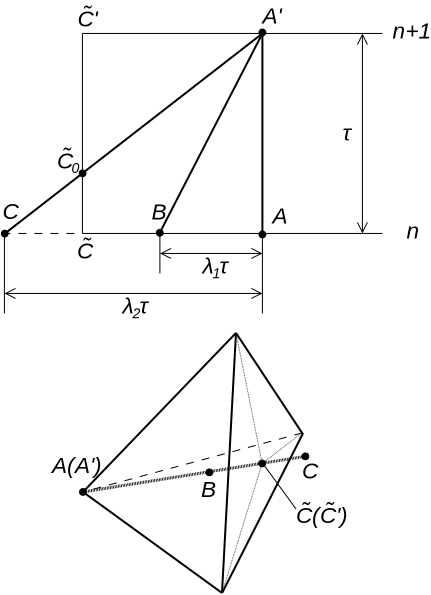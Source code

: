 <?xml version="1.0" encoding="UTF-8"?>
<dia:diagram xmlns:dia="http://www.lysator.liu.se/~alla/dia/">
  <dia:layer name="Фон" visible="true" active="true">
    <dia:object type="Standard - Line" version="0" id="O0">
      <dia:attribute name="obj_pos">
        <dia:point val="16,5"/>
      </dia:attribute>
      <dia:attribute name="obj_bb">
        <dia:rectangle val="15.975,4.975;31.025,5.025"/>
      </dia:attribute>
      <dia:attribute name="conn_endpoints">
        <dia:point val="16,5"/>
        <dia:point val="31,5"/>
      </dia:attribute>
      <dia:attribute name="numcp">
        <dia:int val="1"/>
      </dia:attribute>
      <dia:attribute name="line_width">
        <dia:real val="0.05"/>
      </dia:attribute>
    </dia:object>
    <dia:object type="Standard - Line" version="0" id="O1">
      <dia:attribute name="obj_pos">
        <dia:point val="16,15"/>
      </dia:attribute>
      <dia:attribute name="obj_bb">
        <dia:rectangle val="15.975,14.975;31.025,15.025"/>
      </dia:attribute>
      <dia:attribute name="conn_endpoints">
        <dia:point val="16,15"/>
        <dia:point val="31,15"/>
      </dia:attribute>
      <dia:attribute name="numcp">
        <dia:int val="1"/>
      </dia:attribute>
      <dia:attribute name="line_width">
        <dia:real val="0.05"/>
      </dia:attribute>
    </dia:object>
    <dia:object type="Standard - Line" version="0" id="O2">
      <dia:attribute name="obj_pos">
        <dia:point val="25,4.8"/>
      </dia:attribute>
      <dia:attribute name="obj_bb">
        <dia:rectangle val="24.779,4.729;25.221,15.271"/>
      </dia:attribute>
      <dia:attribute name="conn_endpoints">
        <dia:point val="25,4.8"/>
        <dia:point val="25,15.2"/>
      </dia:attribute>
      <dia:attribute name="numcp">
        <dia:int val="1"/>
      </dia:attribute>
      <dia:attribute name="line_width">
        <dia:real val="0.1"/>
      </dia:attribute>
      <dia:attribute name="start_arrow">
        <dia:enum val="8"/>
      </dia:attribute>
      <dia:attribute name="start_arrow_length">
        <dia:real val="0.3"/>
      </dia:attribute>
      <dia:attribute name="start_arrow_width">
        <dia:real val="0.3"/>
      </dia:attribute>
      <dia:attribute name="end_arrow">
        <dia:enum val="8"/>
      </dia:attribute>
      <dia:attribute name="end_arrow_length">
        <dia:real val="0.3"/>
      </dia:attribute>
      <dia:attribute name="end_arrow_width">
        <dia:real val="0.3"/>
      </dia:attribute>
    </dia:object>
    <dia:object type="Standard - Line" version="0" id="O3">
      <dia:attribute name="obj_pos">
        <dia:point val="25,5"/>
      </dia:attribute>
      <dia:attribute name="obj_bb">
        <dia:rectangle val="19.672,4.933;25.067,15.167"/>
      </dia:attribute>
      <dia:attribute name="conn_endpoints">
        <dia:point val="25,5"/>
        <dia:point val="19.8,15.1"/>
      </dia:attribute>
      <dia:attribute name="numcp">
        <dia:int val="1"/>
      </dia:attribute>
      <dia:attribute name="line_width">
        <dia:real val="0.1"/>
      </dia:attribute>
      <dia:attribute name="end_arrow">
        <dia:enum val="8"/>
      </dia:attribute>
      <dia:attribute name="end_arrow_length">
        <dia:real val="0.3"/>
      </dia:attribute>
      <dia:attribute name="end_arrow_width">
        <dia:real val="0.3"/>
      </dia:attribute>
    </dia:object>
    <dia:object type="Standard - Line" version="0" id="O4">
      <dia:attribute name="obj_pos">
        <dia:point val="25,5"/>
      </dia:attribute>
      <dia:attribute name="obj_bb">
        <dia:rectangle val="11.93,4.93;25.07,15.182"/>
      </dia:attribute>
      <dia:attribute name="conn_endpoints">
        <dia:point val="25,5"/>
        <dia:point val="12,15.1"/>
      </dia:attribute>
      <dia:attribute name="numcp">
        <dia:int val="1"/>
      </dia:attribute>
      <dia:attribute name="line_width">
        <dia:real val="0.1"/>
      </dia:attribute>
      <dia:attribute name="end_arrow">
        <dia:enum val="8"/>
      </dia:attribute>
      <dia:attribute name="end_arrow_length">
        <dia:real val="0.3"/>
      </dia:attribute>
      <dia:attribute name="end_arrow_width">
        <dia:real val="0.3"/>
      </dia:attribute>
    </dia:object>
    <dia:object type="Standard - Line" version="0" id="O5">
      <dia:attribute name="obj_pos">
        <dia:point val="30,5"/>
      </dia:attribute>
      <dia:attribute name="obj_bb">
        <dia:rectangle val="29.709,4.975;30.291,15.025"/>
      </dia:attribute>
      <dia:attribute name="conn_endpoints">
        <dia:point val="30,5"/>
        <dia:point val="30,15"/>
      </dia:attribute>
      <dia:attribute name="numcp">
        <dia:int val="1"/>
      </dia:attribute>
      <dia:attribute name="line_width">
        <dia:real val="0.05"/>
      </dia:attribute>
      <dia:attribute name="start_arrow">
        <dia:enum val="1"/>
      </dia:attribute>
      <dia:attribute name="start_arrow_length">
        <dia:real val="0.5"/>
      </dia:attribute>
      <dia:attribute name="start_arrow_width">
        <dia:real val="0.5"/>
      </dia:attribute>
      <dia:attribute name="end_arrow">
        <dia:enum val="1"/>
      </dia:attribute>
      <dia:attribute name="end_arrow_length">
        <dia:real val="0.5"/>
      </dia:attribute>
      <dia:attribute name="end_arrow_width">
        <dia:real val="0.5"/>
      </dia:attribute>
    </dia:object>
    <dia:object type="Standard - Line" version="0" id="O6">
      <dia:attribute name="obj_pos">
        <dia:point val="12.1,18"/>
      </dia:attribute>
      <dia:attribute name="obj_bb">
        <dia:rectangle val="12.075,17.709;25.025,18.291"/>
      </dia:attribute>
      <dia:attribute name="conn_endpoints">
        <dia:point val="12.1,18"/>
        <dia:point val="25,18"/>
      </dia:attribute>
      <dia:attribute name="numcp">
        <dia:int val="1"/>
      </dia:attribute>
      <dia:attribute name="line_width">
        <dia:real val="0.05"/>
      </dia:attribute>
      <dia:attribute name="start_arrow">
        <dia:enum val="1"/>
      </dia:attribute>
      <dia:attribute name="start_arrow_length">
        <dia:real val="0.5"/>
      </dia:attribute>
      <dia:attribute name="start_arrow_width">
        <dia:real val="0.5"/>
      </dia:attribute>
      <dia:attribute name="end_arrow">
        <dia:enum val="1"/>
      </dia:attribute>
      <dia:attribute name="end_arrow_length">
        <dia:real val="0.5"/>
      </dia:attribute>
      <dia:attribute name="end_arrow_width">
        <dia:real val="0.5"/>
      </dia:attribute>
    </dia:object>
    <dia:object type="Standard - Line" version="0" id="O7">
      <dia:attribute name="obj_pos">
        <dia:point val="19.875,16"/>
      </dia:attribute>
      <dia:attribute name="obj_bb">
        <dia:rectangle val="19.85,15.71;25.025,16.291"/>
      </dia:attribute>
      <dia:attribute name="conn_endpoints">
        <dia:point val="19.875,16"/>
        <dia:point val="25,16"/>
      </dia:attribute>
      <dia:attribute name="numcp">
        <dia:int val="1"/>
      </dia:attribute>
      <dia:attribute name="line_width">
        <dia:real val="0.05"/>
      </dia:attribute>
      <dia:attribute name="start_arrow">
        <dia:enum val="1"/>
      </dia:attribute>
      <dia:attribute name="start_arrow_length">
        <dia:real val="0.5"/>
      </dia:attribute>
      <dia:attribute name="start_arrow_width">
        <dia:real val="0.5"/>
      </dia:attribute>
      <dia:attribute name="end_arrow">
        <dia:enum val="1"/>
      </dia:attribute>
      <dia:attribute name="end_arrow_length">
        <dia:real val="0.5"/>
      </dia:attribute>
      <dia:attribute name="end_arrow_width">
        <dia:real val="0.5"/>
      </dia:attribute>
      <dia:connections>
        <dia:connection handle="0" to="O10" connection="0"/>
      </dia:connections>
    </dia:object>
    <dia:object type="Standard - Line" version="0" id="O8">
      <dia:attribute name="obj_pos">
        <dia:point val="12.1,15"/>
      </dia:attribute>
      <dia:attribute name="obj_bb">
        <dia:rectangle val="12.075,14.975;12.125,19.025"/>
      </dia:attribute>
      <dia:attribute name="conn_endpoints">
        <dia:point val="12.1,15"/>
        <dia:point val="12.1,19"/>
      </dia:attribute>
      <dia:attribute name="numcp">
        <dia:int val="1"/>
      </dia:attribute>
      <dia:attribute name="line_width">
        <dia:real val="0.05"/>
      </dia:attribute>
    </dia:object>
    <dia:object type="Standard - Line" version="0" id="O9">
      <dia:attribute name="obj_pos">
        <dia:point val="25,15"/>
      </dia:attribute>
      <dia:attribute name="obj_bb">
        <dia:rectangle val="24.975,14.975;25.025,19.025"/>
      </dia:attribute>
      <dia:attribute name="conn_endpoints">
        <dia:point val="25,15"/>
        <dia:point val="25,19"/>
      </dia:attribute>
      <dia:attribute name="numcp">
        <dia:int val="1"/>
      </dia:attribute>
      <dia:attribute name="line_width">
        <dia:real val="0.05"/>
      </dia:attribute>
    </dia:object>
    <dia:object type="Standard - Line" version="0" id="O10">
      <dia:attribute name="obj_pos">
        <dia:point val="19.875,15"/>
      </dia:attribute>
      <dia:attribute name="obj_bb">
        <dia:rectangle val="19.85,14.975;19.9,17.025"/>
      </dia:attribute>
      <dia:attribute name="conn_endpoints">
        <dia:point val="19.875,15"/>
        <dia:point val="19.875,17"/>
      </dia:attribute>
      <dia:attribute name="numcp">
        <dia:int val="1"/>
      </dia:attribute>
      <dia:attribute name="line_width">
        <dia:real val="0.05"/>
      </dia:attribute>
    </dia:object>
    <dia:object type="Standard - Line" version="0" id="O11">
      <dia:attribute name="obj_pos">
        <dia:point val="23.679,19.975"/>
      </dia:attribute>
      <dia:attribute name="obj_bb">
        <dia:rectangle val="23.649,19.946;24.983,26.361"/>
      </dia:attribute>
      <dia:attribute name="conn_endpoints">
        <dia:point val="23.679,19.975"/>
        <dia:point val="24.954,26.332"/>
      </dia:attribute>
      <dia:attribute name="numcp">
        <dia:int val="1"/>
      </dia:attribute>
      <dia:attribute name="line_color">
        <dia:color val="#4d4d4d"/>
      </dia:attribute>
      <dia:attribute name="line_width">
        <dia:real val="0.05"/>
      </dia:attribute>
      <dia:attribute name="line_style">
        <dia:enum val="4"/>
      </dia:attribute>
      <dia:attribute name="dashlength">
        <dia:real val="0.4"/>
      </dia:attribute>
      <dia:connections>
        <dia:connection handle="1" to="O48" connection="8"/>
      </dia:connections>
    </dia:object>
    <dia:object type="Standard - Line" version="0" id="O12">
      <dia:attribute name="obj_pos">
        <dia:point val="23.679,19.975"/>
      </dia:attribute>
      <dia:attribute name="obj_bb">
        <dia:rectangle val="22.926,19.922;23.732,33.028"/>
      </dia:attribute>
      <dia:attribute name="conn_endpoints">
        <dia:point val="23.679,19.975"/>
        <dia:point val="22.979,32.975"/>
      </dia:attribute>
      <dia:attribute name="numcp">
        <dia:int val="1"/>
      </dia:attribute>
      <dia:attribute name="line_width">
        <dia:real val="0.1"/>
      </dia:attribute>
    </dia:object>
    <dia:object type="Standard - Line" version="0" id="O13">
      <dia:attribute name="obj_pos">
        <dia:point val="23.679,19.975"/>
      </dia:attribute>
      <dia:attribute name="obj_bb">
        <dia:rectangle val="16.076,19.904;23.75,27.873"/>
      </dia:attribute>
      <dia:attribute name="conn_endpoints">
        <dia:point val="23.679,19.975"/>
        <dia:point val="16.147,27.802"/>
      </dia:attribute>
      <dia:attribute name="numcp">
        <dia:int val="1"/>
      </dia:attribute>
      <dia:attribute name="line_width">
        <dia:real val="0.1"/>
      </dia:attribute>
      <dia:connections>
        <dia:connection handle="1" to="O19" connection="8"/>
      </dia:connections>
    </dia:object>
    <dia:object type="Standard - Line" version="0" id="O14">
      <dia:attribute name="obj_pos">
        <dia:point val="16.167,28.025"/>
      </dia:attribute>
      <dia:attribute name="obj_bb">
        <dia:rectangle val="16.097,27.955;23.049,33.045"/>
      </dia:attribute>
      <dia:attribute name="conn_endpoints">
        <dia:point val="16.167,28.025"/>
        <dia:point val="22.979,32.975"/>
      </dia:attribute>
      <dia:attribute name="numcp">
        <dia:int val="1"/>
      </dia:attribute>
      <dia:attribute name="line_width">
        <dia:real val="0.1"/>
      </dia:attribute>
      <dia:connections>
        <dia:connection handle="0" to="O19" connection="8"/>
      </dia:connections>
    </dia:object>
    <dia:object type="Standard - Line" version="0" id="O15">
      <dia:attribute name="obj_pos">
        <dia:point val="26.979,24.975"/>
      </dia:attribute>
      <dia:attribute name="obj_bb">
        <dia:rectangle val="16.163,24.944;27.009,27.911"/>
      </dia:attribute>
      <dia:attribute name="conn_endpoints">
        <dia:point val="26.979,24.975"/>
        <dia:point val="16.194,27.881"/>
      </dia:attribute>
      <dia:attribute name="numcp">
        <dia:int val="1"/>
      </dia:attribute>
      <dia:attribute name="line_width">
        <dia:real val="0.05"/>
      </dia:attribute>
      <dia:attribute name="line_style">
        <dia:enum val="1"/>
      </dia:attribute>
      <dia:attribute name="dashlength">
        <dia:real val="0.4"/>
      </dia:attribute>
      <dia:connections>
        <dia:connection handle="1" to="O19" connection="8"/>
      </dia:connections>
    </dia:object>
    <dia:object type="Standard - Line" version="0" id="O16">
      <dia:attribute name="obj_pos">
        <dia:point val="16.198,27.898"/>
      </dia:attribute>
      <dia:attribute name="obj_bb">
        <dia:rectangle val="16.112,26.086;27.066,27.984"/>
      </dia:attribute>
      <dia:attribute name="conn_endpoints">
        <dia:point val="16.198,27.898"/>
        <dia:point val="26.98,26.172"/>
      </dia:attribute>
      <dia:attribute name="numcp">
        <dia:int val="1"/>
      </dia:attribute>
      <dia:attribute name="line_width">
        <dia:real val="0.15"/>
      </dia:attribute>
      <dia:attribute name="line_style">
        <dia:enum val="4"/>
      </dia:attribute>
      <dia:attribute name="dashlength">
        <dia:real val="0.4"/>
      </dia:attribute>
      <dia:connections>
        <dia:connection handle="0" to="O19" connection="8"/>
        <dia:connection handle="1" to="O21" connection="8"/>
      </dia:connections>
    </dia:object>
    <dia:object type="Standard - Line" version="0" id="O17">
      <dia:attribute name="obj_pos">
        <dia:point val="22.979,32.975"/>
      </dia:attribute>
      <dia:attribute name="obj_bb">
        <dia:rectangle val="22.948,26.629;24.968,33.006"/>
      </dia:attribute>
      <dia:attribute name="conn_endpoints">
        <dia:point val="22.979,32.975"/>
        <dia:point val="24.937,26.66"/>
      </dia:attribute>
      <dia:attribute name="numcp">
        <dia:int val="1"/>
      </dia:attribute>
      <dia:attribute name="line_color">
        <dia:color val="#4d4d4d"/>
      </dia:attribute>
      <dia:attribute name="line_width">
        <dia:real val="0.05"/>
      </dia:attribute>
      <dia:attribute name="line_style">
        <dia:enum val="4"/>
      </dia:attribute>
      <dia:attribute name="dashlength">
        <dia:real val="0.4"/>
      </dia:attribute>
      <dia:connections>
        <dia:connection handle="1" to="O48" connection="8"/>
      </dia:connections>
    </dia:object>
    <dia:object type="Standard - Line" version="0" id="O18">
      <dia:attribute name="obj_pos">
        <dia:point val="25.122,26.395"/>
      </dia:attribute>
      <dia:attribute name="obj_bb">
        <dia:rectangle val="25.087,24.94;27.014,26.43"/>
      </dia:attribute>
      <dia:attribute name="conn_endpoints">
        <dia:point val="25.122,26.395"/>
        <dia:point val="26.979,24.975"/>
      </dia:attribute>
      <dia:attribute name="numcp">
        <dia:int val="1"/>
      </dia:attribute>
      <dia:attribute name="line_color">
        <dia:color val="#4d4d4d"/>
      </dia:attribute>
      <dia:attribute name="line_width">
        <dia:real val="0.05"/>
      </dia:attribute>
      <dia:attribute name="line_style">
        <dia:enum val="4"/>
      </dia:attribute>
      <dia:attribute name="dashlength">
        <dia:real val="0.4"/>
      </dia:attribute>
      <dia:connections>
        <dia:connection handle="0" to="O48" connection="8"/>
      </dia:connections>
    </dia:object>
    <dia:object type="Standard - Ellipse" version="0" id="O19">
      <dia:attribute name="obj_pos">
        <dia:point val="15.859,27.755"/>
      </dia:attribute>
      <dia:attribute name="obj_bb">
        <dia:rectangle val="15.858,27.755;16.199,28.096"/>
      </dia:attribute>
      <dia:attribute name="elem_corner">
        <dia:point val="15.859,27.755"/>
      </dia:attribute>
      <dia:attribute name="elem_width">
        <dia:real val="0.34"/>
      </dia:attribute>
      <dia:attribute name="elem_height">
        <dia:real val="0.34"/>
      </dia:attribute>
      <dia:attribute name="border_width">
        <dia:real val="0.001"/>
      </dia:attribute>
      <dia:attribute name="inner_color">
        <dia:color val="#000000"/>
      </dia:attribute>
      <dia:attribute name="aspect">
        <dia:enum val="2"/>
      </dia:attribute>
    </dia:object>
    <dia:object type="Standard - Ellipse" version="0" id="O20">
      <dia:attribute name="obj_pos">
        <dia:point val="22.179,26.775"/>
      </dia:attribute>
      <dia:attribute name="obj_bb">
        <dia:rectangle val="22.178,26.774;22.519,27.116"/>
      </dia:attribute>
      <dia:attribute name="elem_corner">
        <dia:point val="22.179,26.775"/>
      </dia:attribute>
      <dia:attribute name="elem_width">
        <dia:real val="0.34"/>
      </dia:attribute>
      <dia:attribute name="elem_height">
        <dia:real val="0.34"/>
      </dia:attribute>
      <dia:attribute name="border_width">
        <dia:real val="0.001"/>
      </dia:attribute>
      <dia:attribute name="inner_color">
        <dia:color val="#000000"/>
      </dia:attribute>
      <dia:attribute name="aspect">
        <dia:enum val="2"/>
      </dia:attribute>
    </dia:object>
    <dia:object type="Standard - Ellipse" version="0" id="O21">
      <dia:attribute name="obj_pos">
        <dia:point val="26.979,25.975"/>
      </dia:attribute>
      <dia:attribute name="obj_bb">
        <dia:rectangle val="26.978,25.974;27.319,26.316"/>
      </dia:attribute>
      <dia:attribute name="elem_corner">
        <dia:point val="26.979,25.975"/>
      </dia:attribute>
      <dia:attribute name="elem_width">
        <dia:real val="0.34"/>
      </dia:attribute>
      <dia:attribute name="elem_height">
        <dia:real val="0.34"/>
      </dia:attribute>
      <dia:attribute name="border_width">
        <dia:real val="0.001"/>
      </dia:attribute>
      <dia:attribute name="inner_color">
        <dia:color val="#000000"/>
      </dia:attribute>
      <dia:attribute name="aspect">
        <dia:enum val="2"/>
      </dia:attribute>
    </dia:object>
    <dia:object type="Standard - Text" version="1" id="O22">
      <dia:attribute name="obj_pos">
        <dia:point val="14.479,26.975"/>
      </dia:attribute>
      <dia:attribute name="obj_bb">
        <dia:rectangle val="14.479,25.953;16.954,27.215"/>
      </dia:attribute>
      <dia:attribute name="text">
        <dia:composite type="text">
          <dia:attribute name="string">
            <dia:string>#A(A')#</dia:string>
          </dia:attribute>
          <dia:attribute name="font">
            <dia:font family="Liberation Sans" style="8" name="Courier"/>
          </dia:attribute>
          <dia:attribute name="height">
            <dia:real val="1.411"/>
          </dia:attribute>
          <dia:attribute name="pos">
            <dia:point val="14.479,26.975"/>
          </dia:attribute>
          <dia:attribute name="color">
            <dia:color val="#000000"/>
          </dia:attribute>
          <dia:attribute name="alignment">
            <dia:enum val="0"/>
          </dia:attribute>
        </dia:composite>
      </dia:attribute>
      <dia:attribute name="valign">
        <dia:enum val="3"/>
      </dia:attribute>
    </dia:object>
    <dia:object type="Standard - Text" version="1" id="O23">
      <dia:attribute name="obj_pos">
        <dia:point val="21.929,28.175"/>
      </dia:attribute>
      <dia:attribute name="obj_bb">
        <dia:rectangle val="21.929,27.152;22.681,28.415"/>
      </dia:attribute>
      <dia:attribute name="text">
        <dia:composite type="text">
          <dia:attribute name="string">
            <dia:string>#B#</dia:string>
          </dia:attribute>
          <dia:attribute name="font">
            <dia:font family="Liberation Sans" style="8" name="Courier"/>
          </dia:attribute>
          <dia:attribute name="height">
            <dia:real val="1.411"/>
          </dia:attribute>
          <dia:attribute name="pos">
            <dia:point val="21.929,28.175"/>
          </dia:attribute>
          <dia:attribute name="color">
            <dia:color val="#000000"/>
          </dia:attribute>
          <dia:attribute name="alignment">
            <dia:enum val="0"/>
          </dia:attribute>
        </dia:composite>
      </dia:attribute>
      <dia:attribute name="valign">
        <dia:enum val="3"/>
      </dia:attribute>
    </dia:object>
    <dia:object type="Standard - Text" version="1" id="O24">
      <dia:attribute name="obj_pos">
        <dia:point val="19.45,14.3"/>
      </dia:attribute>
      <dia:attribute name="obj_bb">
        <dia:rectangle val="19.45,13.277;20.203,14.54"/>
      </dia:attribute>
      <dia:attribute name="text">
        <dia:composite type="text">
          <dia:attribute name="string">
            <dia:string>#B#</dia:string>
          </dia:attribute>
          <dia:attribute name="font">
            <dia:font family="Liberation Sans" style="8" name="Courier"/>
          </dia:attribute>
          <dia:attribute name="height">
            <dia:real val="1.411"/>
          </dia:attribute>
          <dia:attribute name="pos">
            <dia:point val="19.45,14.3"/>
          </dia:attribute>
          <dia:attribute name="color">
            <dia:color val="#000000"/>
          </dia:attribute>
          <dia:attribute name="alignment">
            <dia:enum val="0"/>
          </dia:attribute>
        </dia:composite>
      </dia:attribute>
      <dia:attribute name="valign">
        <dia:enum val="3"/>
      </dia:attribute>
    </dia:object>
    <dia:object type="Standard - Text" version="1" id="O25">
      <dia:attribute name="obj_pos">
        <dia:point val="12,14.275"/>
      </dia:attribute>
      <dia:attribute name="obj_bb">
        <dia:rectangle val="12,13.252;12.815,14.515"/>
      </dia:attribute>
      <dia:attribute name="text">
        <dia:composite type="text">
          <dia:attribute name="string">
            <dia:string>#C#</dia:string>
          </dia:attribute>
          <dia:attribute name="font">
            <dia:font family="Liberation Sans" style="8" name="Courier"/>
          </dia:attribute>
          <dia:attribute name="height">
            <dia:real val="1.411"/>
          </dia:attribute>
          <dia:attribute name="pos">
            <dia:point val="12,14.275"/>
          </dia:attribute>
          <dia:attribute name="color">
            <dia:color val="#000000"/>
          </dia:attribute>
          <dia:attribute name="alignment">
            <dia:enum val="0"/>
          </dia:attribute>
        </dia:composite>
      </dia:attribute>
      <dia:attribute name="valign">
        <dia:enum val="3"/>
      </dia:attribute>
    </dia:object>
    <dia:object type="Standard - Text" version="1" id="O26">
      <dia:attribute name="obj_pos">
        <dia:point val="26.979,27.25"/>
      </dia:attribute>
      <dia:attribute name="obj_bb">
        <dia:rectangle val="26.979,26.227;27.794,27.49"/>
      </dia:attribute>
      <dia:attribute name="text">
        <dia:composite type="text">
          <dia:attribute name="string">
            <dia:string>#C#</dia:string>
          </dia:attribute>
          <dia:attribute name="font">
            <dia:font family="Liberation Sans" style="8" name="Courier"/>
          </dia:attribute>
          <dia:attribute name="height">
            <dia:real val="1.411"/>
          </dia:attribute>
          <dia:attribute name="pos">
            <dia:point val="26.979,27.25"/>
          </dia:attribute>
          <dia:attribute name="color">
            <dia:color val="#000000"/>
          </dia:attribute>
          <dia:attribute name="alignment">
            <dia:enum val="0"/>
          </dia:attribute>
        </dia:composite>
      </dia:attribute>
      <dia:attribute name="valign">
        <dia:enum val="3"/>
      </dia:attribute>
    </dia:object>
    <dia:object type="Standard - Text" version="1" id="O27">
      <dia:attribute name="obj_pos">
        <dia:point val="25.5,14.5"/>
      </dia:attribute>
      <dia:attribute name="obj_bb">
        <dia:rectangle val="25.5,13.477;26.253,14.74"/>
      </dia:attribute>
      <dia:attribute name="text">
        <dia:composite type="text">
          <dia:attribute name="string">
            <dia:string>#A#</dia:string>
          </dia:attribute>
          <dia:attribute name="font">
            <dia:font family="Liberation Sans" style="8" name="Courier"/>
          </dia:attribute>
          <dia:attribute name="height">
            <dia:real val="1.411"/>
          </dia:attribute>
          <dia:attribute name="pos">
            <dia:point val="25.5,14.5"/>
          </dia:attribute>
          <dia:attribute name="color">
            <dia:color val="#000000"/>
          </dia:attribute>
          <dia:attribute name="alignment">
            <dia:enum val="0"/>
          </dia:attribute>
        </dia:composite>
      </dia:attribute>
      <dia:attribute name="valign">
        <dia:enum val="3"/>
      </dia:attribute>
    </dia:object>
    <dia:object type="Standard - Text" version="1" id="O28">
      <dia:attribute name="obj_pos">
        <dia:point val="25,4.5"/>
      </dia:attribute>
      <dia:attribute name="obj_bb">
        <dia:rectangle val="25,3.478;26.06,4.74"/>
      </dia:attribute>
      <dia:attribute name="text">
        <dia:composite type="text">
          <dia:attribute name="string">
            <dia:string>#A'#</dia:string>
          </dia:attribute>
          <dia:attribute name="font">
            <dia:font family="Liberation Sans" style="8" name="Courier"/>
          </dia:attribute>
          <dia:attribute name="height">
            <dia:real val="1.411"/>
          </dia:attribute>
          <dia:attribute name="pos">
            <dia:point val="25,4.5"/>
          </dia:attribute>
          <dia:attribute name="color">
            <dia:color val="#000000"/>
          </dia:attribute>
          <dia:attribute name="alignment">
            <dia:enum val="0"/>
          </dia:attribute>
        </dia:composite>
      </dia:attribute>
      <dia:attribute name="valign">
        <dia:enum val="3"/>
      </dia:attribute>
    </dia:object>
    <dia:object type="Standard - Text" version="1" id="O29">
      <dia:attribute name="obj_pos">
        <dia:point val="32.2,15.25"/>
      </dia:attribute>
      <dia:attribute name="obj_bb">
        <dia:rectangle val="32.2,14.227;32.828,15.49"/>
      </dia:attribute>
      <dia:attribute name="text">
        <dia:composite type="text">
          <dia:attribute name="string">
            <dia:string>#n#</dia:string>
          </dia:attribute>
          <dia:attribute name="font">
            <dia:font family="Liberation Sans" style="8" name="Courier"/>
          </dia:attribute>
          <dia:attribute name="height">
            <dia:real val="1.411"/>
          </dia:attribute>
          <dia:attribute name="pos">
            <dia:point val="32.2,15.25"/>
          </dia:attribute>
          <dia:attribute name="color">
            <dia:color val="#000000"/>
          </dia:attribute>
          <dia:attribute name="alignment">
            <dia:enum val="0"/>
          </dia:attribute>
        </dia:composite>
      </dia:attribute>
      <dia:attribute name="valign">
        <dia:enum val="3"/>
      </dia:attribute>
    </dia:object>
    <dia:object type="Standard - Text" version="1" id="O30">
      <dia:attribute name="obj_pos">
        <dia:point val="31.5,5.25"/>
      </dia:attribute>
      <dia:attribute name="obj_bb">
        <dia:rectangle val="31.5,4.228;33.415,5.49"/>
      </dia:attribute>
      <dia:attribute name="text">
        <dia:composite type="text">
          <dia:attribute name="string">
            <dia:string>#n+1#</dia:string>
          </dia:attribute>
          <dia:attribute name="font">
            <dia:font family="Liberation Sans" style="8" name="Courier"/>
          </dia:attribute>
          <dia:attribute name="height">
            <dia:real val="1.411"/>
          </dia:attribute>
          <dia:attribute name="pos">
            <dia:point val="31.5,5.25"/>
          </dia:attribute>
          <dia:attribute name="color">
            <dia:color val="#000000"/>
          </dia:attribute>
          <dia:attribute name="alignment">
            <dia:enum val="0"/>
          </dia:attribute>
        </dia:composite>
      </dia:attribute>
      <dia:attribute name="valign">
        <dia:enum val="3"/>
      </dia:attribute>
    </dia:object>
    <dia:object type="Standard - Text" version="1" id="O31">
      <dia:attribute name="obj_pos">
        <dia:point val="29,10.35"/>
      </dia:attribute>
      <dia:attribute name="obj_bb">
        <dia:rectangle val="29,9.328;29.738,10.59"/>
      </dia:attribute>
      <dia:attribute name="text">
        <dia:composite type="text">
          <dia:attribute name="string">
            <dia:string>#τ #</dia:string>
          </dia:attribute>
          <dia:attribute name="font">
            <dia:font family="Liberation Sans" style="8" name="Courier"/>
          </dia:attribute>
          <dia:attribute name="height">
            <dia:real val="1.411"/>
          </dia:attribute>
          <dia:attribute name="pos">
            <dia:point val="29,10.35"/>
          </dia:attribute>
          <dia:attribute name="color">
            <dia:color val="#000000"/>
          </dia:attribute>
          <dia:attribute name="alignment">
            <dia:enum val="0"/>
          </dia:attribute>
        </dia:composite>
      </dia:attribute>
      <dia:attribute name="valign">
        <dia:enum val="3"/>
      </dia:attribute>
    </dia:object>
    <dia:group>
      <dia:object type="Standard - Text" version="1" id="O32">
        <dia:attribute name="obj_pos">
          <dia:point val="18,19"/>
        </dia:attribute>
        <dia:attribute name="obj_bb">
          <dia:rectangle val="18,17.977;19.405,19.24"/>
        </dia:attribute>
        <dia:attribute name="text">
          <dia:composite type="text">
            <dia:attribute name="string">
              <dia:string>#λ τ#</dia:string>
            </dia:attribute>
            <dia:attribute name="font">
              <dia:font family="Liberation Sans" style="8" name="Courier"/>
            </dia:attribute>
            <dia:attribute name="height">
              <dia:real val="1.411"/>
            </dia:attribute>
            <dia:attribute name="pos">
              <dia:point val="18,19"/>
            </dia:attribute>
            <dia:attribute name="color">
              <dia:color val="#000000"/>
            </dia:attribute>
            <dia:attribute name="alignment">
              <dia:enum val="0"/>
            </dia:attribute>
          </dia:composite>
        </dia:attribute>
        <dia:attribute name="valign">
          <dia:enum val="3"/>
        </dia:attribute>
      </dia:object>
      <dia:object type="Standard - Text" version="1" id="O33">
        <dia:attribute name="obj_pos">
          <dia:point val="18.5,19.238"/>
        </dia:attribute>
        <dia:attribute name="obj_bb">
          <dia:rectangle val="18.5,18.6;18.892,19.387"/>
        </dia:attribute>
        <dia:attribute name="text">
          <dia:composite type="text">
            <dia:attribute name="string">
              <dia:string>#2#</dia:string>
            </dia:attribute>
            <dia:attribute name="font">
              <dia:font family="Liberation Sans" style="8" name="Courier"/>
            </dia:attribute>
            <dia:attribute name="height">
              <dia:real val="0.882"/>
            </dia:attribute>
            <dia:attribute name="pos">
              <dia:point val="18.5,19.238"/>
            </dia:attribute>
            <dia:attribute name="color">
              <dia:color val="#000000"/>
            </dia:attribute>
            <dia:attribute name="alignment">
              <dia:enum val="0"/>
            </dia:attribute>
          </dia:composite>
        </dia:attribute>
        <dia:attribute name="valign">
          <dia:enum val="3"/>
        </dia:attribute>
      </dia:object>
    </dia:group>
    <dia:object type="Standard - Text" version="1" id="O34">
      <dia:attribute name="obj_pos">
        <dia:point val="22,17"/>
      </dia:attribute>
      <dia:attribute name="obj_bb">
        <dia:rectangle val="22,15.977;23.405,17.24"/>
      </dia:attribute>
      <dia:attribute name="text">
        <dia:composite type="text">
          <dia:attribute name="string">
            <dia:string>#λ τ#</dia:string>
          </dia:attribute>
          <dia:attribute name="font">
            <dia:font family="Liberation Sans" style="8" name="Courier"/>
          </dia:attribute>
          <dia:attribute name="height">
            <dia:real val="1.411"/>
          </dia:attribute>
          <dia:attribute name="pos">
            <dia:point val="22,17"/>
          </dia:attribute>
          <dia:attribute name="color">
            <dia:color val="#000000"/>
          </dia:attribute>
          <dia:attribute name="alignment">
            <dia:enum val="0"/>
          </dia:attribute>
        </dia:composite>
      </dia:attribute>
      <dia:attribute name="valign">
        <dia:enum val="3"/>
      </dia:attribute>
    </dia:object>
    <dia:object type="Standard - Text" version="1" id="O35">
      <dia:attribute name="obj_pos">
        <dia:point val="22.5,17.238"/>
      </dia:attribute>
      <dia:attribute name="obj_bb">
        <dia:rectangle val="22.5,16.6;22.892,17.387"/>
      </dia:attribute>
      <dia:attribute name="text">
        <dia:composite type="text">
          <dia:attribute name="string">
            <dia:string>#1#</dia:string>
          </dia:attribute>
          <dia:attribute name="font">
            <dia:font family="Liberation Sans" style="8" name="Courier"/>
          </dia:attribute>
          <dia:attribute name="height">
            <dia:real val="0.882"/>
          </dia:attribute>
          <dia:attribute name="pos">
            <dia:point val="22.5,17.238"/>
          </dia:attribute>
          <dia:attribute name="color">
            <dia:color val="#000000"/>
          </dia:attribute>
          <dia:attribute name="alignment">
            <dia:enum val="0"/>
          </dia:attribute>
        </dia:composite>
      </dia:attribute>
      <dia:attribute name="valign">
        <dia:enum val="3"/>
      </dia:attribute>
    </dia:object>
    <dia:object type="Standard - Line" version="0" id="O36">
      <dia:attribute name="obj_pos">
        <dia:point val="16,5"/>
      </dia:attribute>
      <dia:attribute name="obj_bb">
        <dia:rectangle val="15.975,4.975;16.025,15.025"/>
      </dia:attribute>
      <dia:attribute name="conn_endpoints">
        <dia:point val="16,5"/>
        <dia:point val="16,15"/>
      </dia:attribute>
      <dia:attribute name="numcp">
        <dia:int val="1"/>
      </dia:attribute>
      <dia:attribute name="line_width">
        <dia:real val="0.05"/>
      </dia:attribute>
    </dia:object>
    <dia:object type="Standard - Line" version="0" id="O37">
      <dia:attribute name="obj_pos">
        <dia:point val="12,15"/>
      </dia:attribute>
      <dia:attribute name="obj_bb">
        <dia:rectangle val="11.975,14.975;16.025,15.025"/>
      </dia:attribute>
      <dia:attribute name="conn_endpoints">
        <dia:point val="12,15"/>
        <dia:point val="16,15"/>
      </dia:attribute>
      <dia:attribute name="numcp">
        <dia:int val="1"/>
      </dia:attribute>
      <dia:attribute name="line_width">
        <dia:real val="0.05"/>
      </dia:attribute>
      <dia:attribute name="line_style">
        <dia:enum val="1"/>
      </dia:attribute>
      <dia:attribute name="dashlength">
        <dia:real val="0.4"/>
      </dia:attribute>
    </dia:object>
    <dia:object type="Standard - Text" version="1" id="O38">
      <dia:attribute name="obj_pos">
        <dia:point val="15.75,4.65"/>
      </dia:attribute>
      <dia:attribute name="obj_bb">
        <dia:rectangle val="15.75,3.596;16.812,4.953"/>
      </dia:attribute>
      <dia:attribute name="text">
        <dia:composite type="text">
          <dia:attribute name="string">
            <dia:string>#C'#</dia:string>
          </dia:attribute>
          <dia:attribute name="font">
            <dia:font family="Liberation Sans" style="8" name="Courier"/>
          </dia:attribute>
          <dia:attribute name="height">
            <dia:real val="1.411"/>
          </dia:attribute>
          <dia:attribute name="pos">
            <dia:point val="15.75,4.65"/>
          </dia:attribute>
          <dia:attribute name="color">
            <dia:color val="#000000"/>
          </dia:attribute>
          <dia:attribute name="alignment">
            <dia:enum val="0"/>
          </dia:attribute>
        </dia:composite>
      </dia:attribute>
      <dia:attribute name="valign">
        <dia:enum val="3"/>
      </dia:attribute>
    </dia:object>
    <dia:object type="Standard - Text" version="1" id="O39">
      <dia:attribute name="obj_pos">
        <dia:point val="16.025,4.4"/>
      </dia:attribute>
      <dia:attribute name="obj_bb">
        <dia:rectangle val="16.025,3.377;16.45,4.64"/>
      </dia:attribute>
      <dia:attribute name="text">
        <dia:composite type="text">
          <dia:attribute name="string">
            <dia:string>#˜#</dia:string>
          </dia:attribute>
          <dia:attribute name="font">
            <dia:font family="Liberation Sans" style="8" name="Courier"/>
          </dia:attribute>
          <dia:attribute name="height">
            <dia:real val="1.411"/>
          </dia:attribute>
          <dia:attribute name="pos">
            <dia:point val="16.025,4.4"/>
          </dia:attribute>
          <dia:attribute name="color">
            <dia:color val="#000000"/>
          </dia:attribute>
          <dia:attribute name="alignment">
            <dia:enum val="0"/>
          </dia:attribute>
        </dia:composite>
      </dia:attribute>
      <dia:attribute name="valign">
        <dia:enum val="3"/>
      </dia:attribute>
    </dia:object>
    <dia:object type="Standard - Ellipse" version="0" id="O40">
      <dia:attribute name="obj_pos">
        <dia:point val="15.838,11.825"/>
      </dia:attribute>
      <dia:attribute name="obj_bb">
        <dia:rectangle val="15.837,11.825;16.178,12.165"/>
      </dia:attribute>
      <dia:attribute name="elem_corner">
        <dia:point val="15.838,11.825"/>
      </dia:attribute>
      <dia:attribute name="elem_width">
        <dia:real val="0.34"/>
      </dia:attribute>
      <dia:attribute name="elem_height">
        <dia:real val="0.34"/>
      </dia:attribute>
      <dia:attribute name="border_width">
        <dia:real val="0.001"/>
      </dia:attribute>
      <dia:attribute name="inner_color">
        <dia:color val="#000000"/>
      </dia:attribute>
      <dia:attribute name="aspect">
        <dia:enum val="2"/>
      </dia:attribute>
    </dia:object>
    <dia:object type="Standard - Text" version="1" id="O41">
      <dia:attribute name="obj_pos">
        <dia:point val="15.725,16.25"/>
      </dia:attribute>
      <dia:attribute name="obj_bb">
        <dia:rectangle val="15.725,15.196;16.572,16.553"/>
      </dia:attribute>
      <dia:attribute name="text">
        <dia:composite type="text">
          <dia:attribute name="string">
            <dia:string>#C#</dia:string>
          </dia:attribute>
          <dia:attribute name="font">
            <dia:font family="Liberation Sans" style="8" name="Courier"/>
          </dia:attribute>
          <dia:attribute name="height">
            <dia:real val="1.411"/>
          </dia:attribute>
          <dia:attribute name="pos">
            <dia:point val="15.725,16.25"/>
          </dia:attribute>
          <dia:attribute name="color">
            <dia:color val="#000000"/>
          </dia:attribute>
          <dia:attribute name="alignment">
            <dia:enum val="0"/>
          </dia:attribute>
        </dia:composite>
      </dia:attribute>
      <dia:attribute name="valign">
        <dia:enum val="3"/>
      </dia:attribute>
    </dia:object>
    <dia:object type="Standard - Text" version="1" id="O42">
      <dia:attribute name="obj_pos">
        <dia:point val="16,16"/>
      </dia:attribute>
      <dia:attribute name="obj_bb">
        <dia:rectangle val="16,14.977;16.425,16.24"/>
      </dia:attribute>
      <dia:attribute name="text">
        <dia:composite type="text">
          <dia:attribute name="string">
            <dia:string>#˜#</dia:string>
          </dia:attribute>
          <dia:attribute name="font">
            <dia:font family="Liberation Sans" style="8" name="Courier"/>
          </dia:attribute>
          <dia:attribute name="height">
            <dia:real val="1.411"/>
          </dia:attribute>
          <dia:attribute name="pos">
            <dia:point val="16,16"/>
          </dia:attribute>
          <dia:attribute name="color">
            <dia:color val="#000000"/>
          </dia:attribute>
          <dia:attribute name="alignment">
            <dia:enum val="0"/>
          </dia:attribute>
        </dia:composite>
      </dia:attribute>
      <dia:attribute name="valign">
        <dia:enum val="3"/>
      </dia:attribute>
    </dia:object>
    <dia:object type="Standard - Text" version="1" id="O43">
      <dia:attribute name="obj_pos">
        <dia:point val="14.725,11.75"/>
      </dia:attribute>
      <dia:attribute name="obj_bb">
        <dia:rectangle val="14.725,10.727;15.54,11.99"/>
      </dia:attribute>
      <dia:attribute name="text">
        <dia:composite type="text">
          <dia:attribute name="string">
            <dia:string>#C#</dia:string>
          </dia:attribute>
          <dia:attribute name="font">
            <dia:font family="Liberation Sans" style="8" name="Courier"/>
          </dia:attribute>
          <dia:attribute name="height">
            <dia:real val="1.411"/>
          </dia:attribute>
          <dia:attribute name="pos">
            <dia:point val="14.725,11.75"/>
          </dia:attribute>
          <dia:attribute name="color">
            <dia:color val="#000000"/>
          </dia:attribute>
          <dia:attribute name="alignment">
            <dia:enum val="0"/>
          </dia:attribute>
        </dia:composite>
      </dia:attribute>
      <dia:attribute name="valign">
        <dia:enum val="3"/>
      </dia:attribute>
    </dia:object>
    <dia:object type="Standard - Text" version="1" id="O44">
      <dia:attribute name="obj_pos">
        <dia:point val="15,11.5"/>
      </dia:attribute>
      <dia:attribute name="obj_bb">
        <dia:rectangle val="15,10.477;15.425,11.74"/>
      </dia:attribute>
      <dia:attribute name="text">
        <dia:composite type="text">
          <dia:attribute name="string">
            <dia:string>#˜#</dia:string>
          </dia:attribute>
          <dia:attribute name="font">
            <dia:font family="Liberation Sans" style="8" name="Courier"/>
          </dia:attribute>
          <dia:attribute name="height">
            <dia:real val="1.411"/>
          </dia:attribute>
          <dia:attribute name="pos">
            <dia:point val="15,11.5"/>
          </dia:attribute>
          <dia:attribute name="color">
            <dia:color val="#000000"/>
          </dia:attribute>
          <dia:attribute name="alignment">
            <dia:enum val="0"/>
          </dia:attribute>
        </dia:composite>
      </dia:attribute>
      <dia:attribute name="valign">
        <dia:enum val="3"/>
      </dia:attribute>
    </dia:object>
    <dia:object type="Standard - Text" version="1" id="O45">
      <dia:attribute name="obj_pos">
        <dia:point val="15.45,11.975"/>
      </dia:attribute>
      <dia:attribute name="obj_bb">
        <dia:rectangle val="15.45,11.338;15.842,12.125"/>
      </dia:attribute>
      <dia:attribute name="text">
        <dia:composite type="text">
          <dia:attribute name="string">
            <dia:string>#0#</dia:string>
          </dia:attribute>
          <dia:attribute name="font">
            <dia:font family="Liberation Sans" style="8" name="Courier"/>
          </dia:attribute>
          <dia:attribute name="height">
            <dia:real val="0.882"/>
          </dia:attribute>
          <dia:attribute name="pos">
            <dia:point val="15.45,11.975"/>
          </dia:attribute>
          <dia:attribute name="color">
            <dia:color val="#000000"/>
          </dia:attribute>
          <dia:attribute name="alignment">
            <dia:enum val="0"/>
          </dia:attribute>
        </dia:composite>
      </dia:attribute>
      <dia:attribute name="valign">
        <dia:enum val="3"/>
      </dia:attribute>
    </dia:object>
    <dia:object type="Standard - Line" version="0" id="O46">
      <dia:attribute name="obj_pos">
        <dia:point val="27,25"/>
      </dia:attribute>
      <dia:attribute name="obj_bb">
        <dia:rectangle val="23.61,19.906;27.069,25.069"/>
      </dia:attribute>
      <dia:attribute name="conn_endpoints">
        <dia:point val="27,25"/>
        <dia:point val="23.679,19.975"/>
      </dia:attribute>
      <dia:attribute name="numcp">
        <dia:int val="1"/>
      </dia:attribute>
      <dia:attribute name="line_width">
        <dia:real val="0.1"/>
      </dia:attribute>
    </dia:object>
    <dia:object type="Standard - Line" version="0" id="O47">
      <dia:attribute name="obj_pos">
        <dia:point val="22.988,32.975"/>
      </dia:attribute>
      <dia:attribute name="obj_bb">
        <dia:rectangle val="22.921,24.908;27.105,33.042"/>
      </dia:attribute>
      <dia:attribute name="conn_endpoints">
        <dia:point val="22.988,32.975"/>
        <dia:point val="27.038,24.975"/>
      </dia:attribute>
      <dia:attribute name="numcp">
        <dia:int val="1"/>
      </dia:attribute>
      <dia:attribute name="line_width">
        <dia:real val="0.1"/>
      </dia:attribute>
    </dia:object>
    <dia:object type="Standard - Ellipse" version="0" id="O48">
      <dia:attribute name="obj_pos">
        <dia:point val="24.817,26.328"/>
      </dia:attribute>
      <dia:attribute name="obj_bb">
        <dia:rectangle val="24.817,26.328;25.158,26.669"/>
      </dia:attribute>
      <dia:attribute name="elem_corner">
        <dia:point val="24.817,26.328"/>
      </dia:attribute>
      <dia:attribute name="elem_width">
        <dia:real val="0.34"/>
      </dia:attribute>
      <dia:attribute name="elem_height">
        <dia:real val="0.34"/>
      </dia:attribute>
      <dia:attribute name="border_width">
        <dia:real val="0.001"/>
      </dia:attribute>
      <dia:attribute name="inner_color">
        <dia:color val="#000000"/>
      </dia:attribute>
      <dia:attribute name="aspect">
        <dia:enum val="2"/>
      </dia:attribute>
    </dia:object>
    <dia:object type="Standard - Line" version="0" id="O49">
      <dia:attribute name="obj_pos">
        <dia:point val="25.108,26.618"/>
      </dia:attribute>
      <dia:attribute name="obj_bb">
        <dia:rectangle val="25.073,26.583;26.714,28.81"/>
      </dia:attribute>
      <dia:attribute name="conn_endpoints">
        <dia:point val="25.108,26.618"/>
        <dia:point val="26.679,28.775"/>
      </dia:attribute>
      <dia:attribute name="numcp">
        <dia:int val="1"/>
      </dia:attribute>
      <dia:attribute name="line_width">
        <dia:real val="0.05"/>
      </dia:attribute>
      <dia:connections>
        <dia:connection handle="0" to="O48" connection="7"/>
      </dia:connections>
    </dia:object>
    <dia:group>
      <dia:object type="Standard - Text" version="1" id="O50">
        <dia:attribute name="obj_pos">
          <dia:point val="26.679,29.475"/>
        </dia:attribute>
        <dia:attribute name="obj_bb">
          <dia:rectangle val="26.679,28.453;29.279,29.715"/>
        </dia:attribute>
        <dia:attribute name="text">
          <dia:composite type="text">
            <dia:attribute name="string">
              <dia:string>#C(C')#</dia:string>
            </dia:attribute>
            <dia:attribute name="font">
              <dia:font family="Liberation Sans" style="8" name="Courier"/>
            </dia:attribute>
            <dia:attribute name="height">
              <dia:real val="1.411"/>
            </dia:attribute>
            <dia:attribute name="pos">
              <dia:point val="26.679,29.475"/>
            </dia:attribute>
            <dia:attribute name="color">
              <dia:color val="#000000"/>
            </dia:attribute>
            <dia:attribute name="alignment">
              <dia:enum val="0"/>
            </dia:attribute>
          </dia:composite>
        </dia:attribute>
        <dia:attribute name="valign">
          <dia:enum val="3"/>
        </dia:attribute>
      </dia:object>
      <dia:object type="Standard - Text" version="1" id="O51">
        <dia:attribute name="obj_pos">
          <dia:point val="26.954,29.225"/>
        </dia:attribute>
        <dia:attribute name="obj_bb">
          <dia:rectangle val="26.954,28.203;27.379,29.465"/>
        </dia:attribute>
        <dia:attribute name="text">
          <dia:composite type="text">
            <dia:attribute name="string">
              <dia:string>#˜#</dia:string>
            </dia:attribute>
            <dia:attribute name="font">
              <dia:font family="Liberation Sans" style="8" name="Courier"/>
            </dia:attribute>
            <dia:attribute name="height">
              <dia:real val="1.411"/>
            </dia:attribute>
            <dia:attribute name="pos">
              <dia:point val="26.954,29.225"/>
            </dia:attribute>
            <dia:attribute name="color">
              <dia:color val="#000000"/>
            </dia:attribute>
            <dia:attribute name="alignment">
              <dia:enum val="0"/>
            </dia:attribute>
          </dia:composite>
        </dia:attribute>
        <dia:attribute name="valign">
          <dia:enum val="3"/>
        </dia:attribute>
      </dia:object>
      <dia:object type="Standard - Text" version="1" id="O52">
        <dia:attribute name="obj_pos">
          <dia:point val="28.154,29.225"/>
        </dia:attribute>
        <dia:attribute name="obj_bb">
          <dia:rectangle val="28.154,28.203;28.579,29.465"/>
        </dia:attribute>
        <dia:attribute name="text">
          <dia:composite type="text">
            <dia:attribute name="string">
              <dia:string>#˜#</dia:string>
            </dia:attribute>
            <dia:attribute name="font">
              <dia:font family="Liberation Sans" style="8" name="Courier"/>
            </dia:attribute>
            <dia:attribute name="height">
              <dia:real val="1.411"/>
            </dia:attribute>
            <dia:attribute name="pos">
              <dia:point val="28.154,29.225"/>
            </dia:attribute>
            <dia:attribute name="color">
              <dia:color val="#000000"/>
            </dia:attribute>
            <dia:attribute name="alignment">
              <dia:enum val="0"/>
            </dia:attribute>
          </dia:composite>
        </dia:attribute>
        <dia:attribute name="valign">
          <dia:enum val="3"/>
        </dia:attribute>
      </dia:object>
    </dia:group>
  </dia:layer>
</dia:diagram>
